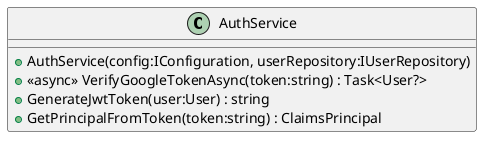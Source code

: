 @startuml
class AuthService {
    + AuthService(config:IConfiguration, userRepository:IUserRepository)
    + <<async>> VerifyGoogleTokenAsync(token:string) : Task<User?>
    + GenerateJwtToken(user:User) : string
    + GetPrincipalFromToken(token:string) : ClaimsPrincipal
}
@enduml

